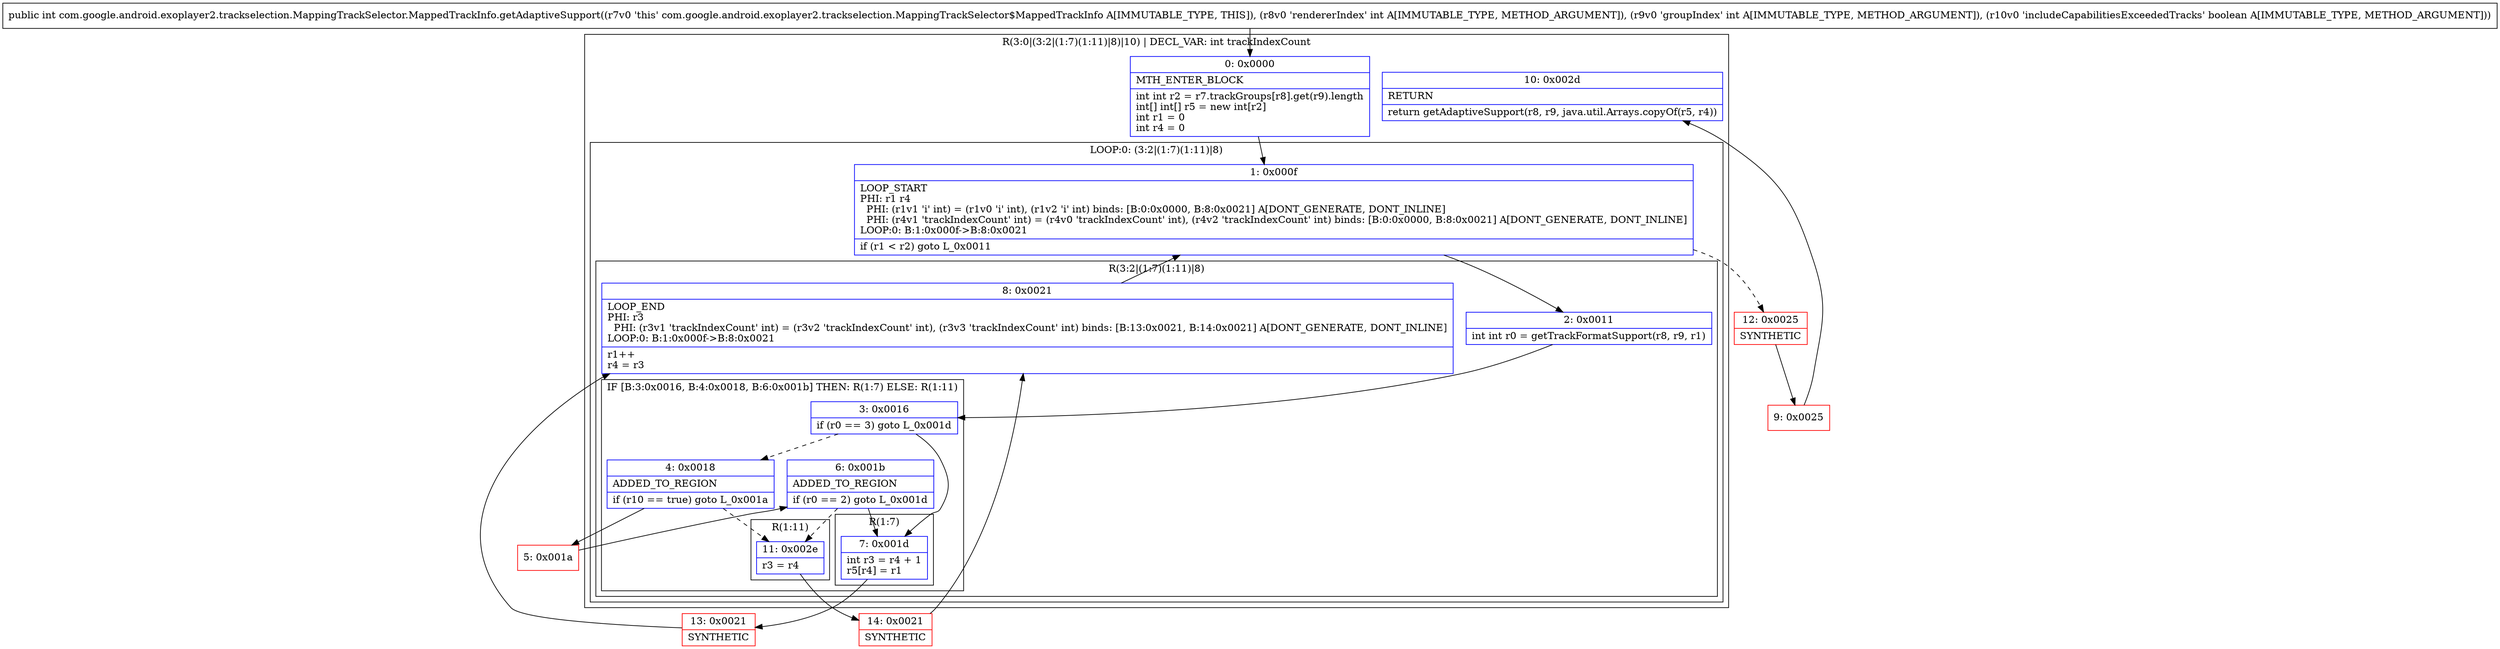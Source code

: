 digraph "CFG forcom.google.android.exoplayer2.trackselection.MappingTrackSelector.MappedTrackInfo.getAdaptiveSupport(IIZ)I" {
subgraph cluster_Region_1797077057 {
label = "R(3:0|(3:2|(1:7)(1:11)|8)|10) | DECL_VAR: int trackIndexCount\l";
node [shape=record,color=blue];
Node_0 [shape=record,label="{0\:\ 0x0000|MTH_ENTER_BLOCK\l|int int r2 = r7.trackGroups[r8].get(r9).length\lint[] int[] r5 = new int[r2]\lint r1 = 0\lint r4 = 0\l}"];
subgraph cluster_LoopRegion_763546830 {
label = "LOOP:0: (3:2|(1:7)(1:11)|8)";
node [shape=record,color=blue];
Node_1 [shape=record,label="{1\:\ 0x000f|LOOP_START\lPHI: r1 r4 \l  PHI: (r1v1 'i' int) = (r1v0 'i' int), (r1v2 'i' int) binds: [B:0:0x0000, B:8:0x0021] A[DONT_GENERATE, DONT_INLINE]\l  PHI: (r4v1 'trackIndexCount' int) = (r4v0 'trackIndexCount' int), (r4v2 'trackIndexCount' int) binds: [B:0:0x0000, B:8:0x0021] A[DONT_GENERATE, DONT_INLINE]\lLOOP:0: B:1:0x000f\-\>B:8:0x0021\l|if (r1 \< r2) goto L_0x0011\l}"];
subgraph cluster_Region_1920427220 {
label = "R(3:2|(1:7)(1:11)|8)";
node [shape=record,color=blue];
Node_2 [shape=record,label="{2\:\ 0x0011|int int r0 = getTrackFormatSupport(r8, r9, r1)\l}"];
subgraph cluster_IfRegion_1266008988 {
label = "IF [B:3:0x0016, B:4:0x0018, B:6:0x001b] THEN: R(1:7) ELSE: R(1:11)";
node [shape=record,color=blue];
Node_3 [shape=record,label="{3\:\ 0x0016|if (r0 == 3) goto L_0x001d\l}"];
Node_4 [shape=record,label="{4\:\ 0x0018|ADDED_TO_REGION\l|if (r10 == true) goto L_0x001a\l}"];
Node_6 [shape=record,label="{6\:\ 0x001b|ADDED_TO_REGION\l|if (r0 == 2) goto L_0x001d\l}"];
subgraph cluster_Region_2034654811 {
label = "R(1:7)";
node [shape=record,color=blue];
Node_7 [shape=record,label="{7\:\ 0x001d|int r3 = r4 + 1\lr5[r4] = r1\l}"];
}
subgraph cluster_Region_1881834987 {
label = "R(1:11)";
node [shape=record,color=blue];
Node_11 [shape=record,label="{11\:\ 0x002e|r3 = r4\l}"];
}
}
Node_8 [shape=record,label="{8\:\ 0x0021|LOOP_END\lPHI: r3 \l  PHI: (r3v1 'trackIndexCount' int) = (r3v2 'trackIndexCount' int), (r3v3 'trackIndexCount' int) binds: [B:13:0x0021, B:14:0x0021] A[DONT_GENERATE, DONT_INLINE]\lLOOP:0: B:1:0x000f\-\>B:8:0x0021\l|r1++\lr4 = r3\l}"];
}
}
Node_10 [shape=record,label="{10\:\ 0x002d|RETURN\l|return getAdaptiveSupport(r8, r9, java.util.Arrays.copyOf(r5, r4))\l}"];
}
Node_5 [shape=record,color=red,label="{5\:\ 0x001a}"];
Node_9 [shape=record,color=red,label="{9\:\ 0x0025}"];
Node_12 [shape=record,color=red,label="{12\:\ 0x0025|SYNTHETIC\l}"];
Node_13 [shape=record,color=red,label="{13\:\ 0x0021|SYNTHETIC\l}"];
Node_14 [shape=record,color=red,label="{14\:\ 0x0021|SYNTHETIC\l}"];
MethodNode[shape=record,label="{public int com.google.android.exoplayer2.trackselection.MappingTrackSelector.MappedTrackInfo.getAdaptiveSupport((r7v0 'this' com.google.android.exoplayer2.trackselection.MappingTrackSelector$MappedTrackInfo A[IMMUTABLE_TYPE, THIS]), (r8v0 'rendererIndex' int A[IMMUTABLE_TYPE, METHOD_ARGUMENT]), (r9v0 'groupIndex' int A[IMMUTABLE_TYPE, METHOD_ARGUMENT]), (r10v0 'includeCapabilitiesExceededTracks' boolean A[IMMUTABLE_TYPE, METHOD_ARGUMENT])) }"];
MethodNode -> Node_0;
Node_0 -> Node_1;
Node_1 -> Node_2;
Node_1 -> Node_12[style=dashed];
Node_2 -> Node_3;
Node_3 -> Node_4[style=dashed];
Node_3 -> Node_7;
Node_4 -> Node_5;
Node_4 -> Node_11[style=dashed];
Node_6 -> Node_7;
Node_6 -> Node_11[style=dashed];
Node_7 -> Node_13;
Node_11 -> Node_14;
Node_8 -> Node_1;
Node_5 -> Node_6;
Node_9 -> Node_10;
Node_12 -> Node_9;
Node_13 -> Node_8;
Node_14 -> Node_8;
}

